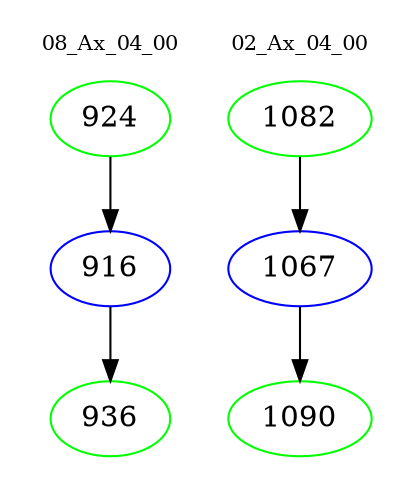 digraph{
subgraph cluster_0 {
color = white
label = "08_Ax_04_00";
fontsize=10;
T0_924 [label="924", color="green"]
T0_924 -> T0_916 [color="black"]
T0_916 [label="916", color="blue"]
T0_916 -> T0_936 [color="black"]
T0_936 [label="936", color="green"]
}
subgraph cluster_1 {
color = white
label = "02_Ax_04_00";
fontsize=10;
T1_1082 [label="1082", color="green"]
T1_1082 -> T1_1067 [color="black"]
T1_1067 [label="1067", color="blue"]
T1_1067 -> T1_1090 [color="black"]
T1_1090 [label="1090", color="green"]
}
}
